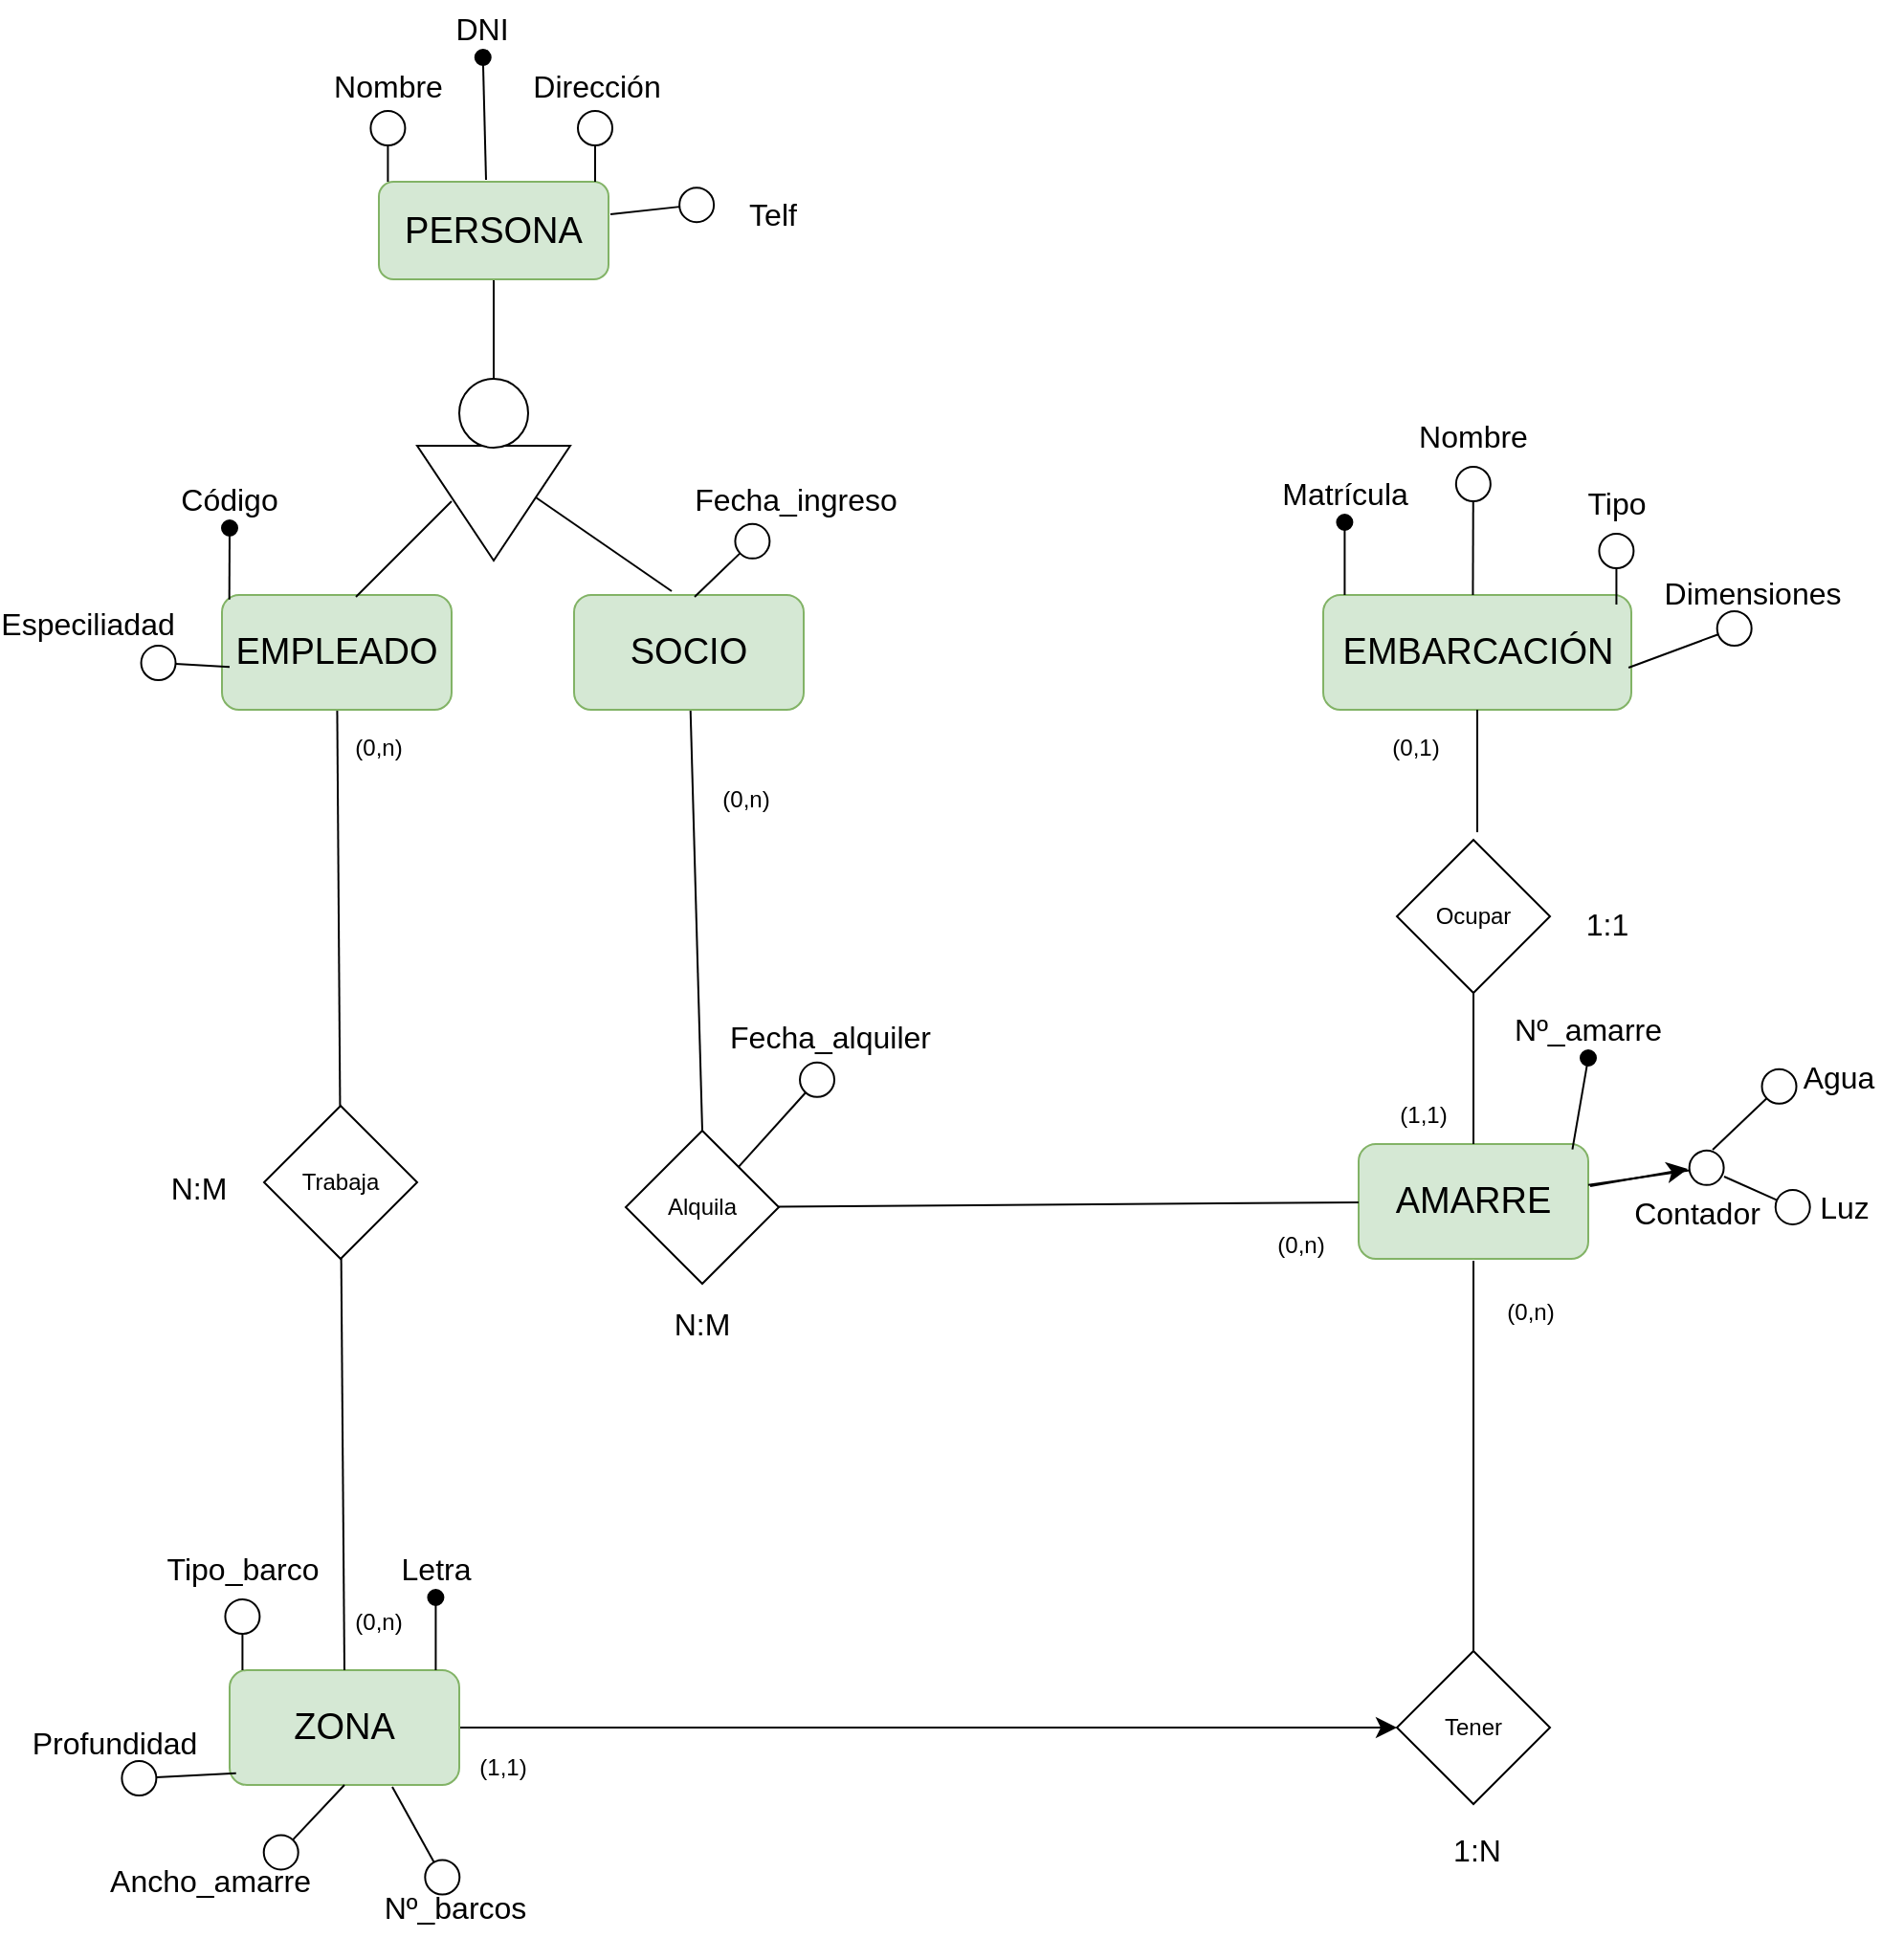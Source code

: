 <mxfile version="24.7.17">
  <diagram name="Página-1" id="ohNPjN_BqR4IqLDz7Dok">
    <mxGraphModel dx="1258" dy="1889" grid="0" gridSize="10" guides="1" tooltips="1" connect="1" arrows="1" fold="1" page="0" pageScale="1" pageWidth="827" pageHeight="1169" math="0" shadow="0">
      <root>
        <mxCell id="0" />
        <mxCell id="1" parent="0" />
        <mxCell id="BYih-mlSwQ1MUp8AWNJi-67" style="edgeStyle=none;curved=1;rounded=0;orthogonalLoop=1;jettySize=auto;html=1;fontSize=12;startSize=8;endSize=8;endArrow=none;endFill=0;" parent="1" source="BYih-mlSwQ1MUp8AWNJi-1" target="BYih-mlSwQ1MUp8AWNJi-58" edge="1">
          <mxGeometry relative="1" as="geometry" />
        </mxCell>
        <mxCell id="BYih-mlSwQ1MUp8AWNJi-1" value="&lt;font style=&quot;font-size: 19px;&quot;&gt;EMPLEADO&lt;/font&gt;" style="rounded=1;whiteSpace=wrap;html=1;fillColor=#d5e8d4;strokeColor=#82b366;" parent="1" vertex="1">
          <mxGeometry x="-44" y="71" width="120" height="60" as="geometry" />
        </mxCell>
        <mxCell id="BYih-mlSwQ1MUp8AWNJi-69" style="edgeStyle=none;curved=1;rounded=0;orthogonalLoop=1;jettySize=auto;html=1;entryX=0.5;entryY=0;entryDx=0;entryDy=0;fontSize=12;startSize=8;endSize=8;endArrow=none;endFill=0;" parent="1" source="BYih-mlSwQ1MUp8AWNJi-3" target="BYih-mlSwQ1MUp8AWNJi-54" edge="1">
          <mxGeometry relative="1" as="geometry" />
        </mxCell>
        <mxCell id="BYih-mlSwQ1MUp8AWNJi-3" value="&lt;font style=&quot;font-size: 19px;&quot;&gt;SOCIO&lt;/font&gt;" style="rounded=1;whiteSpace=wrap;html=1;fillColor=#d5e8d4;strokeColor=#82b366;" parent="1" vertex="1">
          <mxGeometry x="140" y="71" width="120" height="60" as="geometry" />
        </mxCell>
        <mxCell id="BYih-mlSwQ1MUp8AWNJi-4" value="&lt;font style=&quot;font-size: 19px;&quot;&gt;AMARRE&lt;/font&gt;" style="rounded=1;whiteSpace=wrap;html=1;fillColor=#d5e8d4;strokeColor=#82b366;" parent="1" vertex="1">
          <mxGeometry x="550" y="358" width="120" height="60" as="geometry" />
        </mxCell>
        <mxCell id="BYih-mlSwQ1MUp8AWNJi-5" value="&lt;font style=&quot;font-size: 19px;&quot;&gt;EMBARCACIÓN&lt;/font&gt;" style="rounded=1;whiteSpace=wrap;html=1;fillColor=#d5e8d4;strokeColor=#82b366;" parent="1" vertex="1">
          <mxGeometry x="531.5" y="71" width="161" height="60" as="geometry" />
        </mxCell>
        <mxCell id="BYih-mlSwQ1MUp8AWNJi-64" style="edgeStyle=none;curved=1;rounded=0;orthogonalLoop=1;jettySize=auto;html=1;entryX=0;entryY=0.5;entryDx=0;entryDy=0;fontSize=12;startSize=8;endSize=8;" parent="1" source="BYih-mlSwQ1MUp8AWNJi-6" target="BYih-mlSwQ1MUp8AWNJi-62" edge="1">
          <mxGeometry relative="1" as="geometry" />
        </mxCell>
        <mxCell id="BYih-mlSwQ1MUp8AWNJi-6" value="&lt;font style=&quot;font-size: 19px;&quot;&gt;ZONA&lt;/font&gt;" style="rounded=1;whiteSpace=wrap;html=1;fillColor=#d5e8d4;strokeColor=#82b366;" parent="1" vertex="1">
          <mxGeometry x="-40" y="633" width="120" height="60" as="geometry" />
        </mxCell>
        <mxCell id="BYih-mlSwQ1MUp8AWNJi-10" style="edgeStyle=none;curved=1;rounded=0;orthogonalLoop=1;jettySize=auto;html=1;entryX=0.5;entryY=0;entryDx=0;entryDy=0;fontSize=12;startSize=8;endSize=8;endArrow=none;endFill=0;" parent="1" source="BYih-mlSwQ1MUp8AWNJi-7" target="BYih-mlSwQ1MUp8AWNJi-9" edge="1">
          <mxGeometry relative="1" as="geometry" />
        </mxCell>
        <mxCell id="BYih-mlSwQ1MUp8AWNJi-7" value="&lt;span style=&quot;font-size: 19px;&quot;&gt;PERSONA&lt;/span&gt;" style="rounded=1;whiteSpace=wrap;html=1;fillColor=#d5e8d4;strokeColor=#82b366;" parent="1" vertex="1">
          <mxGeometry x="38" y="-145" width="120" height="51" as="geometry" />
        </mxCell>
        <mxCell id="BYih-mlSwQ1MUp8AWNJi-8" value="" style="triangle;whiteSpace=wrap;html=1;rotation=90;" parent="1" vertex="1">
          <mxGeometry x="68" y="-17" width="60" height="80" as="geometry" />
        </mxCell>
        <mxCell id="BYih-mlSwQ1MUp8AWNJi-9" value="" style="ellipse;whiteSpace=wrap;html=1;aspect=fixed;" parent="1" vertex="1">
          <mxGeometry x="80" y="-42" width="36" height="36" as="geometry" />
        </mxCell>
        <mxCell id="BYih-mlSwQ1MUp8AWNJi-11" value="" style="endArrow=none;html=1;rounded=0;fontSize=12;startSize=8;endSize=8;curved=1;" parent="1" edge="1">
          <mxGeometry width="50" height="50" relative="1" as="geometry">
            <mxPoint x="26" y="72" as="sourcePoint" />
            <mxPoint x="76" y="22" as="targetPoint" />
          </mxGeometry>
        </mxCell>
        <mxCell id="BYih-mlSwQ1MUp8AWNJi-13" value="" style="endArrow=none;html=1;rounded=0;fontSize=12;startSize=8;endSize=8;curved=1;" parent="1" edge="1">
          <mxGeometry width="50" height="50" relative="1" as="geometry">
            <mxPoint x="120" y="20" as="sourcePoint" />
            <mxPoint x="191" y="69" as="targetPoint" />
          </mxGeometry>
        </mxCell>
        <mxCell id="BYih-mlSwQ1MUp8AWNJi-15" value="Nombre" style="text;html=1;align=center;verticalAlign=middle;whiteSpace=wrap;rounded=0;fontSize=16;" parent="1" vertex="1">
          <mxGeometry x="13" y="-210" width="60" height="30" as="geometry" />
        </mxCell>
        <mxCell id="BYih-mlSwQ1MUp8AWNJi-16" value="" style="endArrow=circle;html=1;rounded=0;fontSize=12;startSize=8;endSize=8;curved=1;entryX=0.5;entryY=1;entryDx=0;entryDy=0;endFill=0;" parent="1" edge="1">
          <mxGeometry width="50" height="50" relative="1" as="geometry">
            <mxPoint x="42.71" y="-145" as="sourcePoint" />
            <mxPoint x="42.71" y="-183" as="targetPoint" />
          </mxGeometry>
        </mxCell>
        <mxCell id="BYih-mlSwQ1MUp8AWNJi-17" value="Dirección" style="text;html=1;align=center;verticalAlign=middle;whiteSpace=wrap;rounded=0;fontSize=16;" parent="1" vertex="1">
          <mxGeometry x="122" y="-210" width="60" height="30" as="geometry" />
        </mxCell>
        <mxCell id="BYih-mlSwQ1MUp8AWNJi-18" value="" style="endArrow=circle;html=1;rounded=0;fontSize=12;startSize=8;endSize=8;curved=1;entryX=0.5;entryY=1;entryDx=0;entryDy=0;endFill=0;" parent="1" edge="1">
          <mxGeometry width="50" height="50" relative="1" as="geometry">
            <mxPoint x="151" y="-145" as="sourcePoint" />
            <mxPoint x="151" y="-183" as="targetPoint" />
          </mxGeometry>
        </mxCell>
        <mxCell id="BYih-mlSwQ1MUp8AWNJi-19" value="Telf" style="text;html=1;align=center;verticalAlign=middle;whiteSpace=wrap;rounded=0;fontSize=16;" parent="1" vertex="1">
          <mxGeometry x="214" y="-143" width="60" height="30" as="geometry" />
        </mxCell>
        <mxCell id="BYih-mlSwQ1MUp8AWNJi-20" value="" style="endArrow=circle;html=1;rounded=0;fontSize=12;startSize=8;endSize=8;curved=1;entryX=0.5;entryY=1;entryDx=0;entryDy=0;endFill=0;" parent="1" edge="1">
          <mxGeometry width="50" height="50" relative="1" as="geometry">
            <mxPoint x="159" y="-128" as="sourcePoint" />
            <mxPoint x="214.0" y="-134" as="targetPoint" />
          </mxGeometry>
        </mxCell>
        <mxCell id="BYih-mlSwQ1MUp8AWNJi-26" value="Código" style="text;html=1;align=center;verticalAlign=middle;whiteSpace=wrap;rounded=0;fontSize=16;" parent="1" vertex="1">
          <mxGeometry x="-70" y="6" width="60" height="30" as="geometry" />
        </mxCell>
        <mxCell id="BYih-mlSwQ1MUp8AWNJi-27" value="" style="endArrow=oval;html=1;rounded=0;fontSize=12;startSize=8;endSize=8;curved=1;entryX=0.5;entryY=1;entryDx=0;entryDy=0;endFill=1;strokeColor=default;exitX=0.032;exitY=0.04;exitDx=0;exitDy=0;exitPerimeter=0;" parent="1" source="BYih-mlSwQ1MUp8AWNJi-1" target="BYih-mlSwQ1MUp8AWNJi-26" edge="1">
          <mxGeometry width="50" height="50" relative="1" as="geometry">
            <mxPoint x="-40" y="61" as="sourcePoint" />
            <mxPoint x="-40.29" y="35" as="targetPoint" />
          </mxGeometry>
        </mxCell>
        <mxCell id="BYih-mlSwQ1MUp8AWNJi-72" style="edgeStyle=none;curved=1;rounded=0;orthogonalLoop=1;jettySize=auto;html=1;entryX=0.5;entryY=0;entryDx=0;entryDy=0;fontSize=12;startSize=8;endSize=8;endArrow=none;endFill=0;" parent="1" source="BYih-mlSwQ1MUp8AWNJi-50" target="BYih-mlSwQ1MUp8AWNJi-4" edge="1">
          <mxGeometry relative="1" as="geometry" />
        </mxCell>
        <mxCell id="BYih-mlSwQ1MUp8AWNJi-50" value="Ocupar" style="rhombus;whiteSpace=wrap;html=1;" parent="1" vertex="1">
          <mxGeometry x="570" y="199" width="80" height="80" as="geometry" />
        </mxCell>
        <mxCell id="BYih-mlSwQ1MUp8AWNJi-53" value="1:1" style="text;html=1;align=center;verticalAlign=middle;whiteSpace=wrap;rounded=0;fontSize=16;" parent="1" vertex="1">
          <mxGeometry x="650" y="228" width="60" height="30" as="geometry" />
        </mxCell>
        <mxCell id="BYih-mlSwQ1MUp8AWNJi-70" style="edgeStyle=none;curved=1;rounded=0;orthogonalLoop=1;jettySize=auto;html=1;fontSize=12;startSize=8;endSize=8;endArrow=none;endFill=0;" parent="1" source="BYih-mlSwQ1MUp8AWNJi-54" target="BYih-mlSwQ1MUp8AWNJi-4" edge="1">
          <mxGeometry relative="1" as="geometry" />
        </mxCell>
        <mxCell id="BYih-mlSwQ1MUp8AWNJi-54" value="Alquila" style="rhombus;whiteSpace=wrap;html=1;" parent="1" vertex="1">
          <mxGeometry x="167" y="351" width="80" height="80" as="geometry" />
        </mxCell>
        <mxCell id="BYih-mlSwQ1MUp8AWNJi-57" value="N:M" style="text;html=1;align=center;verticalAlign=middle;whiteSpace=wrap;rounded=0;fontSize=16;" parent="1" vertex="1">
          <mxGeometry x="177" y="437" width="60" height="30" as="geometry" />
        </mxCell>
        <mxCell id="BYih-mlSwQ1MUp8AWNJi-68" style="edgeStyle=none;curved=1;rounded=0;orthogonalLoop=1;jettySize=auto;html=1;entryX=0.5;entryY=0;entryDx=0;entryDy=0;fontSize=12;startSize=8;endSize=8;endArrow=none;endFill=0;" parent="1" source="BYih-mlSwQ1MUp8AWNJi-58" target="BYih-mlSwQ1MUp8AWNJi-6" edge="1">
          <mxGeometry relative="1" as="geometry" />
        </mxCell>
        <mxCell id="BYih-mlSwQ1MUp8AWNJi-58" value="Trabaja" style="rhombus;whiteSpace=wrap;html=1;" parent="1" vertex="1">
          <mxGeometry x="-22" y="338" width="80" height="80" as="geometry" />
        </mxCell>
        <mxCell id="BYih-mlSwQ1MUp8AWNJi-61" value="N:M" style="text;html=1;align=center;verticalAlign=middle;whiteSpace=wrap;rounded=0;fontSize=16;" parent="1" vertex="1">
          <mxGeometry x="-86" y="366" width="60" height="30" as="geometry" />
        </mxCell>
        <mxCell id="BYih-mlSwQ1MUp8AWNJi-65" style="edgeStyle=none;curved=1;rounded=0;orthogonalLoop=1;jettySize=auto;html=1;fontSize=12;startSize=8;endSize=8;endArrow=none;endFill=0;" parent="1" source="BYih-mlSwQ1MUp8AWNJi-62" edge="1">
          <mxGeometry relative="1" as="geometry">
            <mxPoint x="610" y="419" as="targetPoint" />
          </mxGeometry>
        </mxCell>
        <mxCell id="BYih-mlSwQ1MUp8AWNJi-62" value="Tener" style="rhombus;whiteSpace=wrap;html=1;" parent="1" vertex="1">
          <mxGeometry x="570" y="623" width="80" height="80" as="geometry" />
        </mxCell>
        <mxCell id="BYih-mlSwQ1MUp8AWNJi-66" value="1:N" style="text;html=1;align=center;verticalAlign=middle;whiteSpace=wrap;rounded=0;fontSize=16;" parent="1" vertex="1">
          <mxGeometry x="582" y="712" width="60" height="30" as="geometry" />
        </mxCell>
        <mxCell id="BYih-mlSwQ1MUp8AWNJi-71" style="edgeStyle=none;curved=1;rounded=0;orthogonalLoop=1;jettySize=auto;html=1;fontSize=12;startSize=8;endSize=8;endArrow=none;endFill=0;" parent="1" source="BYih-mlSwQ1MUp8AWNJi-5" edge="1">
          <mxGeometry relative="1" as="geometry">
            <mxPoint x="612" y="195" as="targetPoint" />
          </mxGeometry>
        </mxCell>
        <mxCell id="BYih-mlSwQ1MUp8AWNJi-76" value="Matrícula" style="text;html=1;align=center;verticalAlign=middle;whiteSpace=wrap;rounded=0;fontSize=16;" parent="1" vertex="1">
          <mxGeometry x="513" y="3" width="60" height="30" as="geometry" />
        </mxCell>
        <mxCell id="BYih-mlSwQ1MUp8AWNJi-77" value="" style="endArrow=oval;html=1;rounded=0;fontSize=12;startSize=8;endSize=8;curved=1;entryX=0.5;entryY=1;entryDx=0;entryDy=0;endFill=1;" parent="1" edge="1">
          <mxGeometry width="50" height="50" relative="1" as="geometry">
            <mxPoint x="542.71" y="71" as="sourcePoint" />
            <mxPoint x="542.71" y="33" as="targetPoint" />
          </mxGeometry>
        </mxCell>
        <mxCell id="BYih-mlSwQ1MUp8AWNJi-78" value="Nombre" style="text;html=1;align=center;verticalAlign=middle;whiteSpace=wrap;rounded=0;fontSize=16;" parent="1" vertex="1">
          <mxGeometry x="580" y="-27" width="60" height="30" as="geometry" />
        </mxCell>
        <mxCell id="BYih-mlSwQ1MUp8AWNJi-79" value="" style="endArrow=circle;html=1;rounded=0;fontSize=12;startSize=8;endSize=8;curved=1;endFill=0;" parent="1" target="BYih-mlSwQ1MUp8AWNJi-78" edge="1">
          <mxGeometry width="50" height="50" relative="1" as="geometry">
            <mxPoint x="609.71" y="71" as="sourcePoint" />
            <mxPoint x="609.71" y="33" as="targetPoint" />
          </mxGeometry>
        </mxCell>
        <mxCell id="BYih-mlSwQ1MUp8AWNJi-80" value="Tipo" style="text;html=1;align=center;verticalAlign=middle;whiteSpace=wrap;rounded=0;fontSize=16;" parent="1" vertex="1">
          <mxGeometry x="655" y="8" width="60" height="30" as="geometry" />
        </mxCell>
        <mxCell id="BYih-mlSwQ1MUp8AWNJi-81" value="" style="endArrow=circle;html=1;rounded=0;fontSize=12;startSize=8;endSize=8;curved=1;entryX=0.5;entryY=1;entryDx=0;entryDy=0;endFill=0;" parent="1" edge="1">
          <mxGeometry width="50" height="50" relative="1" as="geometry">
            <mxPoint x="684.71" y="76" as="sourcePoint" />
            <mxPoint x="684.71" y="38" as="targetPoint" />
          </mxGeometry>
        </mxCell>
        <mxCell id="BYih-mlSwQ1MUp8AWNJi-82" value="Dimensiones" style="text;html=1;align=center;verticalAlign=middle;whiteSpace=wrap;rounded=0;fontSize=16;" parent="1" vertex="1">
          <mxGeometry x="726" y="55" width="60" height="30" as="geometry" />
        </mxCell>
        <mxCell id="BYih-mlSwQ1MUp8AWNJi-83" value="" style="endArrow=circle;html=1;rounded=0;fontSize=12;startSize=8;endSize=8;curved=1;entryX=0.5;entryY=1;entryDx=0;entryDy=0;endFill=0;exitX=0.991;exitY=0.633;exitDx=0;exitDy=0;exitPerimeter=0;" parent="1" source="BYih-mlSwQ1MUp8AWNJi-5" edge="1">
          <mxGeometry width="50" height="50" relative="1" as="geometry">
            <mxPoint x="755.71" y="123" as="sourcePoint" />
            <mxPoint x="755.71" y="85" as="targetPoint" />
          </mxGeometry>
        </mxCell>
        <mxCell id="BYih-mlSwQ1MUp8AWNJi-84" value="Nº_amarre" style="text;html=1;align=center;verticalAlign=middle;whiteSpace=wrap;rounded=0;fontSize=16;" parent="1" vertex="1">
          <mxGeometry x="640" y="283" width="60" height="30" as="geometry" />
        </mxCell>
        <mxCell id="BYih-mlSwQ1MUp8AWNJi-85" value="" style="endArrow=oval;html=1;rounded=0;fontSize=12;startSize=8;endSize=8;curved=1;entryX=0.5;entryY=1;entryDx=0;entryDy=0;endFill=1;exitX=0.931;exitY=0.047;exitDx=0;exitDy=0;exitPerimeter=0;" parent="1" source="BYih-mlSwQ1MUp8AWNJi-4" target="BYih-mlSwQ1MUp8AWNJi-84" edge="1">
          <mxGeometry width="50" height="50" relative="1" as="geometry">
            <mxPoint x="666.71" y="352" as="sourcePoint" />
            <mxPoint x="666.71" y="314" as="targetPoint" />
          </mxGeometry>
        </mxCell>
        <mxCell id="BYih-mlSwQ1MUp8AWNJi-86" value="Contador" style="text;html=1;align=center;verticalAlign=middle;whiteSpace=wrap;rounded=0;fontSize=16;" parent="1" vertex="1">
          <mxGeometry x="697" y="379" width="60" height="30" as="geometry" />
        </mxCell>
        <mxCell id="BYih-mlSwQ1MUp8AWNJi-87" value="" style="endArrow=circle;html=1;rounded=0;fontSize=12;startSize=8;endSize=8;curved=1;entryX=0.5;entryY=1;entryDx=0;entryDy=0;endFill=0;" parent="1" source="BYih-mlSwQ1MUp8AWNJi-4" edge="1">
          <mxGeometry width="50" height="50" relative="1" as="geometry">
            <mxPoint x="677" y="377" as="sourcePoint" />
            <mxPoint x="741.71" y="369" as="targetPoint" />
          </mxGeometry>
        </mxCell>
        <mxCell id="BYih-mlSwQ1MUp8AWNJi-88" value="" style="endArrow=classic;html=1;rounded=0;fontSize=12;startSize=8;endSize=8;curved=1;" parent="1" edge="1">
          <mxGeometry width="50" height="50" relative="1" as="geometry">
            <mxPoint x="671" y="380" as="sourcePoint" />
            <mxPoint x="722" y="371" as="targetPoint" />
          </mxGeometry>
        </mxCell>
        <mxCell id="BYih-mlSwQ1MUp8AWNJi-89" value="" style="endArrow=circle;html=1;rounded=0;fontSize=12;startSize=8;endSize=8;curved=1;endFill=0;" parent="1" edge="1">
          <mxGeometry width="50" height="50" relative="1" as="geometry">
            <mxPoint x="735" y="361" as="sourcePoint" />
            <mxPoint x="777" y="321" as="targetPoint" />
          </mxGeometry>
        </mxCell>
        <mxCell id="BYih-mlSwQ1MUp8AWNJi-90" value="" style="endArrow=circle;html=1;rounded=0;fontSize=12;startSize=8;endSize=8;curved=1;endFill=0;" parent="1" edge="1">
          <mxGeometry width="50" height="50" relative="1" as="geometry">
            <mxPoint x="741" y="375" as="sourcePoint" />
            <mxPoint x="786" y="395" as="targetPoint" />
          </mxGeometry>
        </mxCell>
        <mxCell id="BYih-mlSwQ1MUp8AWNJi-91" value="Agua" style="text;html=1;align=center;verticalAlign=middle;whiteSpace=wrap;rounded=0;fontSize=16;" parent="1" vertex="1">
          <mxGeometry x="771" y="308" width="60" height="30" as="geometry" />
        </mxCell>
        <mxCell id="BYih-mlSwQ1MUp8AWNJi-92" value="Luz" style="text;html=1;align=center;verticalAlign=middle;whiteSpace=wrap;rounded=0;fontSize=16;" parent="1" vertex="1">
          <mxGeometry x="774" y="376" width="60" height="30" as="geometry" />
        </mxCell>
        <mxCell id="BYih-mlSwQ1MUp8AWNJi-99" value="Letra" style="text;html=1;align=center;verticalAlign=middle;whiteSpace=wrap;rounded=0;fontSize=16;" parent="1" vertex="1">
          <mxGeometry x="38" y="565" width="60" height="30" as="geometry" />
        </mxCell>
        <mxCell id="BYih-mlSwQ1MUp8AWNJi-100" value="" style="endArrow=oval;html=1;rounded=0;fontSize=12;startSize=8;endSize=8;curved=1;entryX=0.5;entryY=1;entryDx=0;entryDy=0;endFill=1;" parent="1" edge="1">
          <mxGeometry width="50" height="50" relative="1" as="geometry">
            <mxPoint x="67.71" y="633" as="sourcePoint" />
            <mxPoint x="67.71" y="595" as="targetPoint" />
          </mxGeometry>
        </mxCell>
        <mxCell id="BYih-mlSwQ1MUp8AWNJi-101" value="Tipo_barco" style="text;html=1;align=center;verticalAlign=middle;whiteSpace=wrap;rounded=0;fontSize=16;" parent="1" vertex="1">
          <mxGeometry x="-63" y="565" width="60" height="30" as="geometry" />
        </mxCell>
        <mxCell id="BYih-mlSwQ1MUp8AWNJi-102" value="" style="endArrow=circle;html=1;rounded=0;fontSize=12;startSize=8;endSize=8;curved=1;entryX=0.5;entryY=1;entryDx=0;entryDy=0;endFill=0;" parent="1" edge="1">
          <mxGeometry width="50" height="50" relative="1" as="geometry">
            <mxPoint x="-33.29" y="633" as="sourcePoint" />
            <mxPoint x="-33.29" y="595" as="targetPoint" />
          </mxGeometry>
        </mxCell>
        <mxCell id="BYih-mlSwQ1MUp8AWNJi-103" value="Nº_barcos" style="text;html=1;align=center;verticalAlign=middle;whiteSpace=wrap;rounded=0;fontSize=16;" parent="1" vertex="1">
          <mxGeometry x="48.0" y="742" width="60" height="30" as="geometry" />
        </mxCell>
        <mxCell id="BYih-mlSwQ1MUp8AWNJi-104" value="" style="endArrow=circle;html=1;rounded=0;fontSize=12;startSize=8;endSize=8;curved=1;entryX=0.5;entryY=1;entryDx=0;entryDy=0;endFill=0;" parent="1" edge="1">
          <mxGeometry width="50" height="50" relative="1" as="geometry">
            <mxPoint x="45" y="694" as="sourcePoint" />
            <mxPoint x="76" y="750" as="targetPoint" />
          </mxGeometry>
        </mxCell>
        <mxCell id="BYih-mlSwQ1MUp8AWNJi-105" value="Profundidad" style="text;html=1;align=center;verticalAlign=middle;whiteSpace=wrap;rounded=0;fontSize=16;" parent="1" vertex="1">
          <mxGeometry x="-130" y="656" width="60" height="30" as="geometry" />
        </mxCell>
        <mxCell id="BYih-mlSwQ1MUp8AWNJi-106" value="" style="endArrow=circle;html=1;rounded=0;fontSize=12;startSize=8;endSize=8;curved=1;entryX=0.5;entryY=1;entryDx=0;entryDy=0;endFill=0;exitX=0.028;exitY=0.897;exitDx=0;exitDy=0;exitPerimeter=0;" parent="1" source="BYih-mlSwQ1MUp8AWNJi-6" edge="1">
          <mxGeometry width="50" height="50" relative="1" as="geometry">
            <mxPoint x="-97.29" y="728" as="sourcePoint" />
            <mxPoint x="-97.29" y="690" as="targetPoint" />
          </mxGeometry>
        </mxCell>
        <mxCell id="BYih-mlSwQ1MUp8AWNJi-107" value="Ancho_amarre" style="text;html=1;align=center;verticalAlign=middle;whiteSpace=wrap;rounded=0;fontSize=16;" parent="1" vertex="1">
          <mxGeometry x="-80" y="728" width="60" height="30" as="geometry" />
        </mxCell>
        <mxCell id="BYih-mlSwQ1MUp8AWNJi-108" value="" style="endArrow=circle;html=1;rounded=0;fontSize=12;startSize=8;endSize=8;curved=1;entryX=1;entryY=0.25;entryDx=0;entryDy=0;endFill=0;exitX=0.5;exitY=1;exitDx=0;exitDy=0;" parent="1" source="BYih-mlSwQ1MUp8AWNJi-6" target="BYih-mlSwQ1MUp8AWNJi-107" edge="1">
          <mxGeometry width="50" height="50" relative="1" as="geometry">
            <mxPoint x="-16.0" y="769" as="sourcePoint" />
            <mxPoint x="-16.0" y="731" as="targetPoint" />
          </mxGeometry>
        </mxCell>
        <mxCell id="BYih-mlSwQ1MUp8AWNJi-109" value="Especiliadad" style="text;html=1;align=center;verticalAlign=middle;whiteSpace=wrap;rounded=0;fontSize=16;" parent="1" vertex="1">
          <mxGeometry x="-144" y="71" width="60" height="30" as="geometry" />
        </mxCell>
        <mxCell id="BYih-mlSwQ1MUp8AWNJi-110" value="" style="endArrow=circle;html=1;rounded=0;fontSize=12;startSize=8;endSize=8;curved=1;entryX=0.5;entryY=1;entryDx=0;entryDy=0;endFill=0;exitX=0.016;exitY=0.643;exitDx=0;exitDy=0;exitPerimeter=0;" parent="1" edge="1">
          <mxGeometry width="50" height="50" relative="1" as="geometry">
            <mxPoint x="-40.0" y="108.58" as="sourcePoint" />
            <mxPoint x="-87.21" y="106" as="targetPoint" />
            <Array as="points" />
          </mxGeometry>
        </mxCell>
        <mxCell id="BYih-mlSwQ1MUp8AWNJi-111" value="Fecha_alquiler" style="text;html=1;align=center;verticalAlign=middle;whiteSpace=wrap;rounded=0;fontSize=16;" parent="1" vertex="1">
          <mxGeometry x="244" y="287" width="60" height="30" as="geometry" />
        </mxCell>
        <mxCell id="BYih-mlSwQ1MUp8AWNJi-112" value="" style="endArrow=circle;html=1;rounded=0;fontSize=12;startSize=8;endSize=8;curved=1;entryX=0.5;entryY=1;entryDx=0;entryDy=0;endFill=0;" parent="1" source="BYih-mlSwQ1MUp8AWNJi-54" edge="1">
          <mxGeometry width="50" height="50" relative="1" as="geometry">
            <mxPoint x="273.71" y="355" as="sourcePoint" />
            <mxPoint x="273.71" y="317" as="targetPoint" />
          </mxGeometry>
        </mxCell>
        <mxCell id="Mit0_zZkryS0uGuuiCqV-1" value="" style="endArrow=oval;html=1;rounded=0;fontSize=12;startSize=8;endSize=8;curved=1;endFill=1;" edge="1" target="Mit0_zZkryS0uGuuiCqV-2" parent="1">
          <mxGeometry width="50" height="50" relative="1" as="geometry">
            <mxPoint x="94" y="-146" as="sourcePoint" />
            <mxPoint x="131" y="-218" as="targetPoint" />
          </mxGeometry>
        </mxCell>
        <mxCell id="Mit0_zZkryS0uGuuiCqV-2" value="DNI" style="text;html=1;align=center;verticalAlign=middle;whiteSpace=wrap;rounded=0;fontSize=16;" vertex="1" parent="1">
          <mxGeometry x="62" y="-240" width="60" height="30" as="geometry" />
        </mxCell>
        <mxCell id="Mit0_zZkryS0uGuuiCqV-3" value="" style="endArrow=circle;html=1;rounded=0;fontSize=12;startSize=8;endSize=8;curved=1;endFill=0;" edge="1" target="Mit0_zZkryS0uGuuiCqV-4" parent="1">
          <mxGeometry width="50" height="50" relative="1" as="geometry">
            <mxPoint x="203" y="72" as="sourcePoint" />
            <mxPoint x="244" y="29" as="targetPoint" />
          </mxGeometry>
        </mxCell>
        <mxCell id="Mit0_zZkryS0uGuuiCqV-4" value="Fecha_ingreso" style="text;html=1;align=center;verticalAlign=middle;whiteSpace=wrap;rounded=0;fontSize=16;" vertex="1" parent="1">
          <mxGeometry x="226" y="6" width="60" height="30" as="geometry" />
        </mxCell>
        <mxCell id="Mit0_zZkryS0uGuuiCqV-5" value="(0,n)" style="text;html=1;align=center;verticalAlign=middle;whiteSpace=wrap;rounded=0;" vertex="1" parent="1">
          <mxGeometry x="200" y="163" width="60" height="30" as="geometry" />
        </mxCell>
        <mxCell id="Mit0_zZkryS0uGuuiCqV-6" value="(0,n)" style="text;html=1;align=center;verticalAlign=middle;whiteSpace=wrap;rounded=0;" vertex="1" parent="1">
          <mxGeometry x="490" y="396" width="60" height="30" as="geometry" />
        </mxCell>
        <mxCell id="Mit0_zZkryS0uGuuiCqV-7" value="(0,n)" style="text;html=1;align=center;verticalAlign=middle;whiteSpace=wrap;rounded=0;" vertex="1" parent="1">
          <mxGeometry x="8" y="136" width="60" height="30" as="geometry" />
        </mxCell>
        <mxCell id="Mit0_zZkryS0uGuuiCqV-8" value="(0,n)" style="text;html=1;align=center;verticalAlign=middle;whiteSpace=wrap;rounded=0;" vertex="1" parent="1">
          <mxGeometry x="8" y="593" width="60" height="30" as="geometry" />
        </mxCell>
        <mxCell id="Mit0_zZkryS0uGuuiCqV-9" value="(1,1)" style="text;html=1;align=center;verticalAlign=middle;whiteSpace=wrap;rounded=0;" vertex="1" parent="1">
          <mxGeometry x="73" y="669" width="60" height="30" as="geometry" />
        </mxCell>
        <mxCell id="Mit0_zZkryS0uGuuiCqV-10" value="(0,n)" style="text;html=1;align=center;verticalAlign=middle;whiteSpace=wrap;rounded=0;" vertex="1" parent="1">
          <mxGeometry x="610" y="431" width="60" height="30" as="geometry" />
        </mxCell>
        <mxCell id="Mit0_zZkryS0uGuuiCqV-11" value="(1,1)" style="text;html=1;align=center;verticalAlign=middle;whiteSpace=wrap;rounded=0;" vertex="1" parent="1">
          <mxGeometry x="554" y="328" width="60" height="30" as="geometry" />
        </mxCell>
        <mxCell id="Mit0_zZkryS0uGuuiCqV-13" value="(0,1)" style="text;html=1;align=center;verticalAlign=middle;whiteSpace=wrap;rounded=0;" vertex="1" parent="1">
          <mxGeometry x="550" y="136" width="60" height="30" as="geometry" />
        </mxCell>
      </root>
    </mxGraphModel>
  </diagram>
</mxfile>
